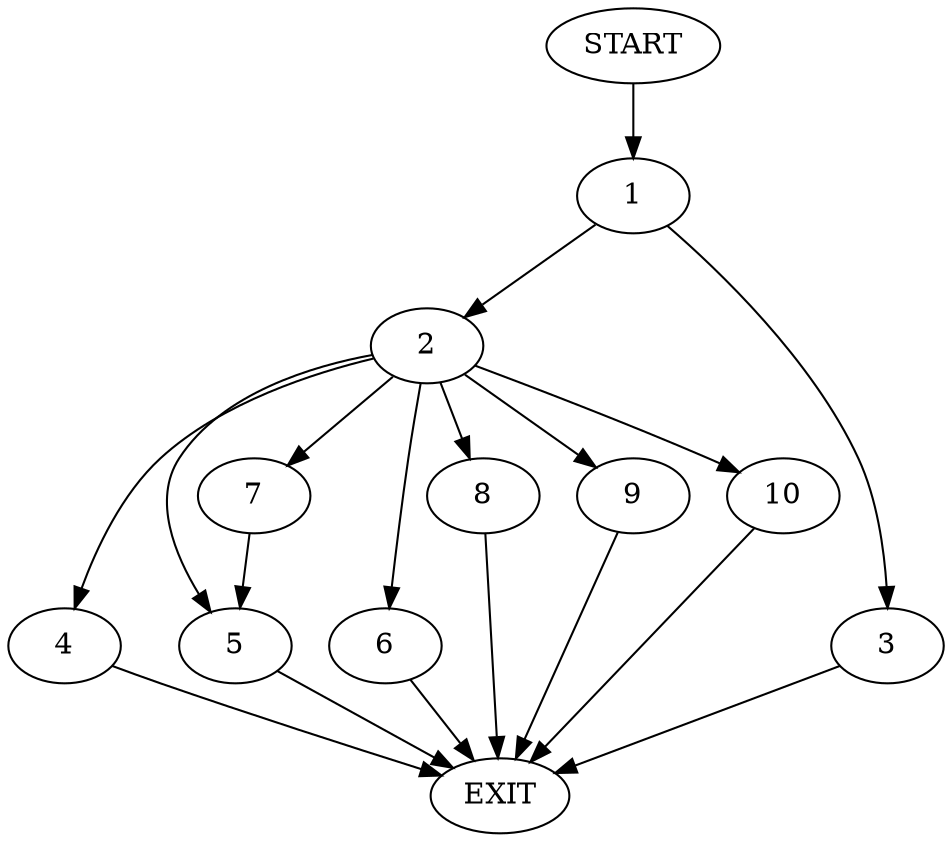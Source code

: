 digraph {
0 [label="START"]
11 [label="EXIT"]
0 -> 1
1 -> 2
1 -> 3
2 -> 4
2 -> 5
2 -> 6
2 -> 7
2 -> 8
2 -> 9
2 -> 10
3 -> 11
9 -> 11
7 -> 5
10 -> 11
4 -> 11
5 -> 11
8 -> 11
6 -> 11
}
